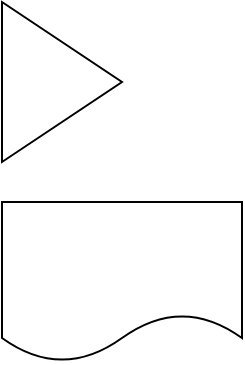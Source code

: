 <mxfile type="github" version="10.6.6"><diagram id="DOch2UaRQLIE5RM4sXuT" name="Page-1"><mxGraphModel grid="1" dx="1010" dy="529" gridSize="10" guides="1" tooltips="1" connect="1" arrows="1" fold="1" page="1" pageScale="1" pageWidth="827" pageHeight="1169" math="0" shadow="0"><root><mxCell id="0" /><mxCell id="1" parent="0" /><mxCell id="cVAmzYH2vOTTEU0Ssdcv-1" value="" parent="1" style="triangle;whiteSpace=wrap;html=1;" vertex="1"><mxGeometry as="geometry" x="20" y="20" width="60" height="80" /></mxCell><mxCell id="cVAmzYH2vOTTEU0Ssdcv-2" value="" parent="1" style="shape=document;whiteSpace=wrap;html=1;boundedLbl=1;" vertex="1"><mxGeometry as="geometry" x="20" y="120" width="120" height="80" /></mxCell></root></mxGraphModel></diagram></mxfile>